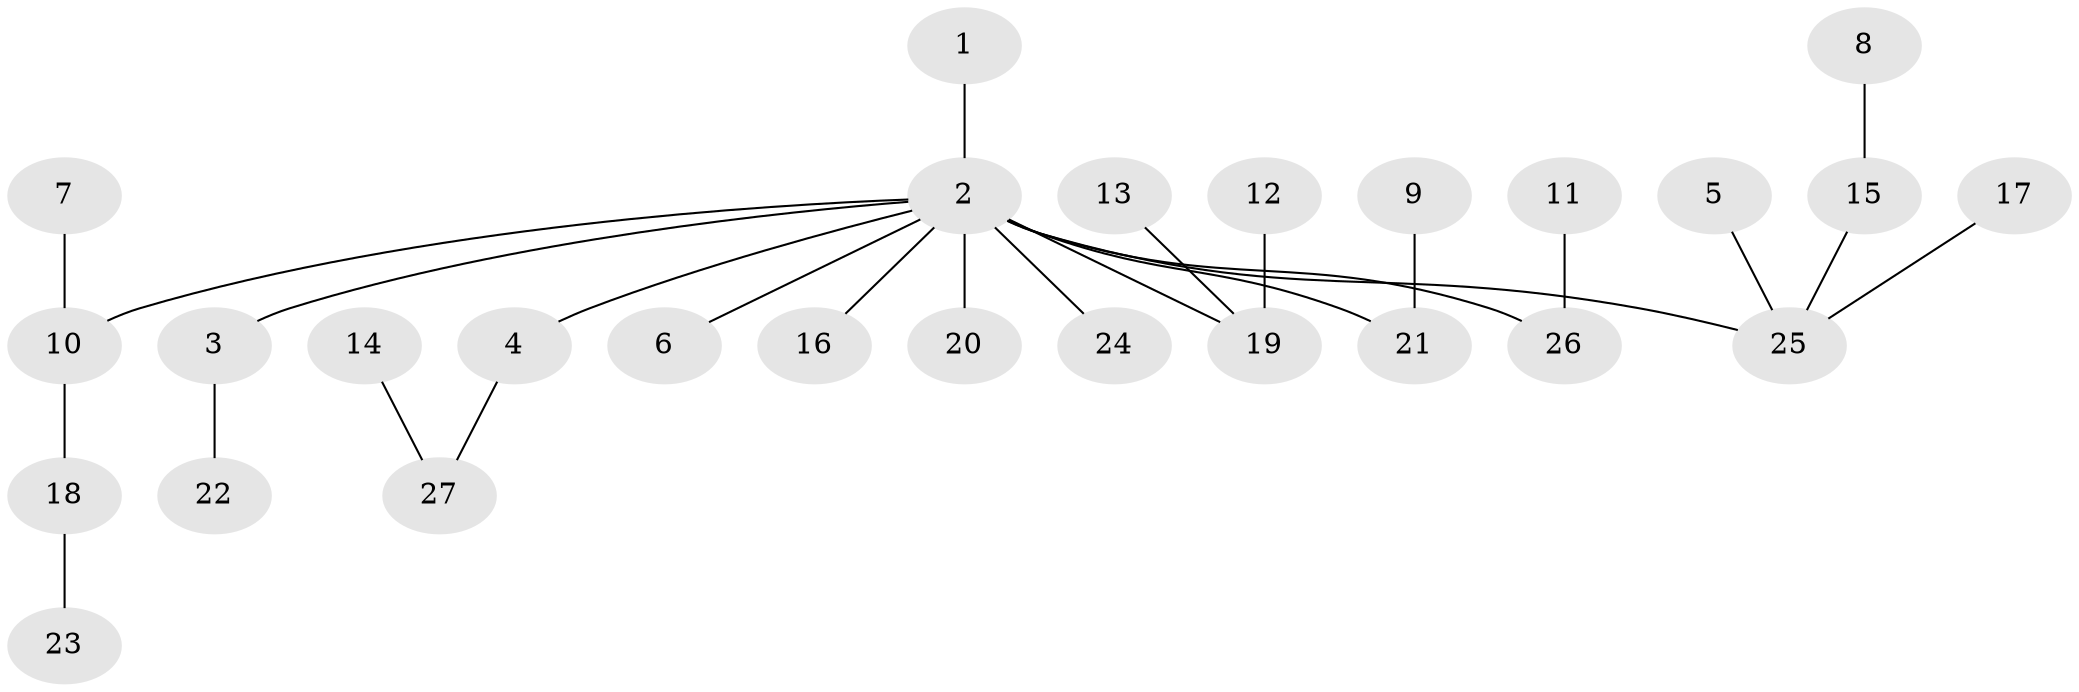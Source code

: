 // original degree distribution, {8: 0.018518518518518517, 1: 0.5925925925925926, 6: 0.037037037037037035, 2: 0.14814814814814814, 3: 0.12962962962962962, 4: 0.05555555555555555, 5: 0.018518518518518517}
// Generated by graph-tools (version 1.1) at 2025/50/03/09/25 03:50:22]
// undirected, 27 vertices, 26 edges
graph export_dot {
graph [start="1"]
  node [color=gray90,style=filled];
  1;
  2;
  3;
  4;
  5;
  6;
  7;
  8;
  9;
  10;
  11;
  12;
  13;
  14;
  15;
  16;
  17;
  18;
  19;
  20;
  21;
  22;
  23;
  24;
  25;
  26;
  27;
  1 -- 2 [weight=1.0];
  2 -- 3 [weight=1.0];
  2 -- 4 [weight=1.0];
  2 -- 6 [weight=1.0];
  2 -- 10 [weight=1.0];
  2 -- 16 [weight=1.0];
  2 -- 19 [weight=1.0];
  2 -- 20 [weight=1.0];
  2 -- 21 [weight=1.0];
  2 -- 24 [weight=1.0];
  2 -- 25 [weight=1.0];
  2 -- 26 [weight=1.0];
  3 -- 22 [weight=1.0];
  4 -- 27 [weight=1.0];
  5 -- 25 [weight=1.0];
  7 -- 10 [weight=1.0];
  8 -- 15 [weight=1.0];
  9 -- 21 [weight=1.0];
  10 -- 18 [weight=1.0];
  11 -- 26 [weight=1.0];
  12 -- 19 [weight=1.0];
  13 -- 19 [weight=1.0];
  14 -- 27 [weight=1.0];
  15 -- 25 [weight=1.0];
  17 -- 25 [weight=1.0];
  18 -- 23 [weight=1.0];
}
